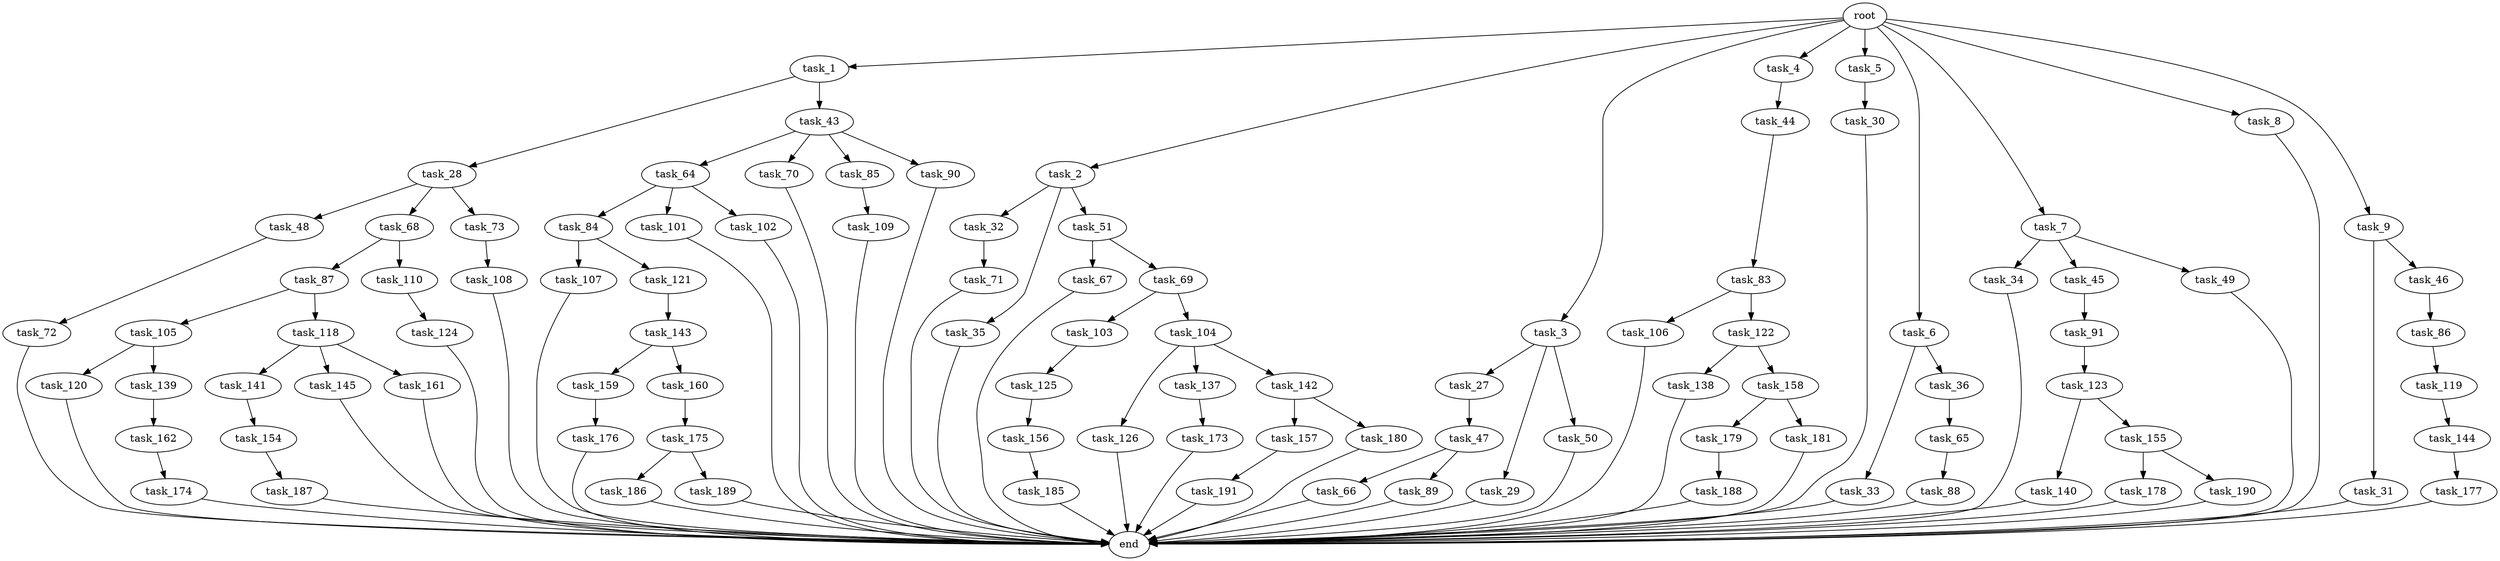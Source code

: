 digraph G {
  root [size="0.000000"];
  task_1 [size="1.024000"];
  task_2 [size="1.024000"];
  task_3 [size="1.024000"];
  task_4 [size="1.024000"];
  task_5 [size="1.024000"];
  task_6 [size="1.024000"];
  task_7 [size="1.024000"];
  task_8 [size="1.024000"];
  task_9 [size="1.024000"];
  task_27 [size="309237645.312000"];
  task_28 [size="309237645.312000"];
  task_29 [size="309237645.312000"];
  task_30 [size="309237645.312000"];
  task_31 [size="549755813.888000"];
  task_32 [size="214748364.800000"];
  task_33 [size="77309411.328000"];
  task_34 [size="309237645.312000"];
  task_35 [size="214748364.800000"];
  task_36 [size="77309411.328000"];
  task_43 [size="309237645.312000"];
  task_44 [size="695784701.952000"];
  task_45 [size="309237645.312000"];
  task_46 [size="549755813.888000"];
  task_47 [size="420906795.008000"];
  task_48 [size="34359738.368000"];
  task_49 [size="309237645.312000"];
  task_50 [size="309237645.312000"];
  task_51 [size="214748364.800000"];
  task_64 [size="549755813.888000"];
  task_65 [size="34359738.368000"];
  task_66 [size="137438953.472000"];
  task_67 [size="309237645.312000"];
  task_68 [size="34359738.368000"];
  task_69 [size="309237645.312000"];
  task_70 [size="549755813.888000"];
  task_71 [size="420906795.008000"];
  task_72 [size="420906795.008000"];
  task_73 [size="34359738.368000"];
  task_83 [size="34359738.368000"];
  task_84 [size="34359738.368000"];
  task_85 [size="549755813.888000"];
  task_86 [size="858993459.200000"];
  task_87 [size="549755813.888000"];
  task_88 [size="858993459.200000"];
  task_89 [size="137438953.472000"];
  task_90 [size="549755813.888000"];
  task_91 [size="77309411.328000"];
  task_101 [size="34359738.368000"];
  task_102 [size="34359738.368000"];
  task_103 [size="549755813.888000"];
  task_104 [size="549755813.888000"];
  task_105 [size="549755813.888000"];
  task_106 [size="137438953.472000"];
  task_107 [size="420906795.008000"];
  task_108 [size="420906795.008000"];
  task_109 [size="137438953.472000"];
  task_110 [size="549755813.888000"];
  task_118 [size="549755813.888000"];
  task_119 [size="549755813.888000"];
  task_120 [size="77309411.328000"];
  task_121 [size="420906795.008000"];
  task_122 [size="137438953.472000"];
  task_123 [size="137438953.472000"];
  task_124 [size="214748364.800000"];
  task_125 [size="214748364.800000"];
  task_126 [size="420906795.008000"];
  task_137 [size="420906795.008000"];
  task_138 [size="420906795.008000"];
  task_139 [size="77309411.328000"];
  task_140 [size="77309411.328000"];
  task_141 [size="137438953.472000"];
  task_142 [size="420906795.008000"];
  task_143 [size="137438953.472000"];
  task_144 [size="420906795.008000"];
  task_145 [size="137438953.472000"];
  task_154 [size="858993459.200000"];
  task_155 [size="77309411.328000"];
  task_156 [size="695784701.952000"];
  task_157 [size="214748364.800000"];
  task_158 [size="420906795.008000"];
  task_159 [size="309237645.312000"];
  task_160 [size="309237645.312000"];
  task_161 [size="137438953.472000"];
  task_162 [size="420906795.008000"];
  task_173 [size="858993459.200000"];
  task_174 [size="549755813.888000"];
  task_175 [size="858993459.200000"];
  task_176 [size="34359738.368000"];
  task_177 [size="34359738.368000"];
  task_178 [size="34359738.368000"];
  task_179 [size="858993459.200000"];
  task_180 [size="214748364.800000"];
  task_181 [size="858993459.200000"];
  task_185 [size="309237645.312000"];
  task_186 [size="34359738.368000"];
  task_187 [size="549755813.888000"];
  task_188 [size="858993459.200000"];
  task_189 [size="34359738.368000"];
  task_190 [size="34359738.368000"];
  task_191 [size="549755813.888000"];
  end [size="0.000000"];

  root -> task_1 [size="1.000000"];
  root -> task_2 [size="1.000000"];
  root -> task_3 [size="1.000000"];
  root -> task_4 [size="1.000000"];
  root -> task_5 [size="1.000000"];
  root -> task_6 [size="1.000000"];
  root -> task_7 [size="1.000000"];
  root -> task_8 [size="1.000000"];
  root -> task_9 [size="1.000000"];
  task_1 -> task_28 [size="301989888.000000"];
  task_1 -> task_43 [size="301989888.000000"];
  task_2 -> task_32 [size="209715200.000000"];
  task_2 -> task_35 [size="209715200.000000"];
  task_2 -> task_51 [size="209715200.000000"];
  task_3 -> task_27 [size="301989888.000000"];
  task_3 -> task_29 [size="301989888.000000"];
  task_3 -> task_50 [size="301989888.000000"];
  task_4 -> task_44 [size="679477248.000000"];
  task_5 -> task_30 [size="301989888.000000"];
  task_6 -> task_33 [size="75497472.000000"];
  task_6 -> task_36 [size="75497472.000000"];
  task_7 -> task_34 [size="301989888.000000"];
  task_7 -> task_45 [size="301989888.000000"];
  task_7 -> task_49 [size="301989888.000000"];
  task_8 -> end [size="1.000000"];
  task_9 -> task_31 [size="536870912.000000"];
  task_9 -> task_46 [size="536870912.000000"];
  task_27 -> task_47 [size="411041792.000000"];
  task_28 -> task_48 [size="33554432.000000"];
  task_28 -> task_68 [size="33554432.000000"];
  task_28 -> task_73 [size="33554432.000000"];
  task_29 -> end [size="1.000000"];
  task_30 -> end [size="1.000000"];
  task_31 -> end [size="1.000000"];
  task_32 -> task_71 [size="411041792.000000"];
  task_33 -> end [size="1.000000"];
  task_34 -> end [size="1.000000"];
  task_35 -> end [size="1.000000"];
  task_36 -> task_65 [size="33554432.000000"];
  task_43 -> task_64 [size="536870912.000000"];
  task_43 -> task_70 [size="536870912.000000"];
  task_43 -> task_85 [size="536870912.000000"];
  task_43 -> task_90 [size="536870912.000000"];
  task_44 -> task_83 [size="33554432.000000"];
  task_45 -> task_91 [size="75497472.000000"];
  task_46 -> task_86 [size="838860800.000000"];
  task_47 -> task_66 [size="134217728.000000"];
  task_47 -> task_89 [size="134217728.000000"];
  task_48 -> task_72 [size="411041792.000000"];
  task_49 -> end [size="1.000000"];
  task_50 -> end [size="1.000000"];
  task_51 -> task_67 [size="301989888.000000"];
  task_51 -> task_69 [size="301989888.000000"];
  task_64 -> task_84 [size="33554432.000000"];
  task_64 -> task_101 [size="33554432.000000"];
  task_64 -> task_102 [size="33554432.000000"];
  task_65 -> task_88 [size="838860800.000000"];
  task_66 -> end [size="1.000000"];
  task_67 -> end [size="1.000000"];
  task_68 -> task_87 [size="536870912.000000"];
  task_68 -> task_110 [size="536870912.000000"];
  task_69 -> task_103 [size="536870912.000000"];
  task_69 -> task_104 [size="536870912.000000"];
  task_70 -> end [size="1.000000"];
  task_71 -> end [size="1.000000"];
  task_72 -> end [size="1.000000"];
  task_73 -> task_108 [size="411041792.000000"];
  task_83 -> task_106 [size="134217728.000000"];
  task_83 -> task_122 [size="134217728.000000"];
  task_84 -> task_107 [size="411041792.000000"];
  task_84 -> task_121 [size="411041792.000000"];
  task_85 -> task_109 [size="134217728.000000"];
  task_86 -> task_119 [size="536870912.000000"];
  task_87 -> task_105 [size="536870912.000000"];
  task_87 -> task_118 [size="536870912.000000"];
  task_88 -> end [size="1.000000"];
  task_89 -> end [size="1.000000"];
  task_90 -> end [size="1.000000"];
  task_91 -> task_123 [size="134217728.000000"];
  task_101 -> end [size="1.000000"];
  task_102 -> end [size="1.000000"];
  task_103 -> task_125 [size="209715200.000000"];
  task_104 -> task_126 [size="411041792.000000"];
  task_104 -> task_137 [size="411041792.000000"];
  task_104 -> task_142 [size="411041792.000000"];
  task_105 -> task_120 [size="75497472.000000"];
  task_105 -> task_139 [size="75497472.000000"];
  task_106 -> end [size="1.000000"];
  task_107 -> end [size="1.000000"];
  task_108 -> end [size="1.000000"];
  task_109 -> end [size="1.000000"];
  task_110 -> task_124 [size="209715200.000000"];
  task_118 -> task_141 [size="134217728.000000"];
  task_118 -> task_145 [size="134217728.000000"];
  task_118 -> task_161 [size="134217728.000000"];
  task_119 -> task_144 [size="411041792.000000"];
  task_120 -> end [size="1.000000"];
  task_121 -> task_143 [size="134217728.000000"];
  task_122 -> task_138 [size="411041792.000000"];
  task_122 -> task_158 [size="411041792.000000"];
  task_123 -> task_140 [size="75497472.000000"];
  task_123 -> task_155 [size="75497472.000000"];
  task_124 -> end [size="1.000000"];
  task_125 -> task_156 [size="679477248.000000"];
  task_126 -> end [size="1.000000"];
  task_137 -> task_173 [size="838860800.000000"];
  task_138 -> end [size="1.000000"];
  task_139 -> task_162 [size="411041792.000000"];
  task_140 -> end [size="1.000000"];
  task_141 -> task_154 [size="838860800.000000"];
  task_142 -> task_157 [size="209715200.000000"];
  task_142 -> task_180 [size="209715200.000000"];
  task_143 -> task_159 [size="301989888.000000"];
  task_143 -> task_160 [size="301989888.000000"];
  task_144 -> task_177 [size="33554432.000000"];
  task_145 -> end [size="1.000000"];
  task_154 -> task_187 [size="536870912.000000"];
  task_155 -> task_178 [size="33554432.000000"];
  task_155 -> task_190 [size="33554432.000000"];
  task_156 -> task_185 [size="301989888.000000"];
  task_157 -> task_191 [size="536870912.000000"];
  task_158 -> task_179 [size="838860800.000000"];
  task_158 -> task_181 [size="838860800.000000"];
  task_159 -> task_176 [size="33554432.000000"];
  task_160 -> task_175 [size="838860800.000000"];
  task_161 -> end [size="1.000000"];
  task_162 -> task_174 [size="536870912.000000"];
  task_173 -> end [size="1.000000"];
  task_174 -> end [size="1.000000"];
  task_175 -> task_186 [size="33554432.000000"];
  task_175 -> task_189 [size="33554432.000000"];
  task_176 -> end [size="1.000000"];
  task_177 -> end [size="1.000000"];
  task_178 -> end [size="1.000000"];
  task_179 -> task_188 [size="838860800.000000"];
  task_180 -> end [size="1.000000"];
  task_181 -> end [size="1.000000"];
  task_185 -> end [size="1.000000"];
  task_186 -> end [size="1.000000"];
  task_187 -> end [size="1.000000"];
  task_188 -> end [size="1.000000"];
  task_189 -> end [size="1.000000"];
  task_190 -> end [size="1.000000"];
  task_191 -> end [size="1.000000"];
}
